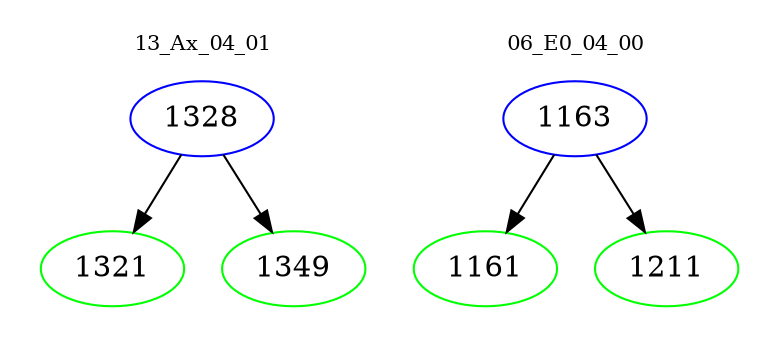 digraph{
subgraph cluster_0 {
color = white
label = "13_Ax_04_01";
fontsize=10;
T0_1328 [label="1328", color="blue"]
T0_1328 -> T0_1321 [color="black"]
T0_1321 [label="1321", color="green"]
T0_1328 -> T0_1349 [color="black"]
T0_1349 [label="1349", color="green"]
}
subgraph cluster_1 {
color = white
label = "06_E0_04_00";
fontsize=10;
T1_1163 [label="1163", color="blue"]
T1_1163 -> T1_1161 [color="black"]
T1_1161 [label="1161", color="green"]
T1_1163 -> T1_1211 [color="black"]
T1_1211 [label="1211", color="green"]
}
}
